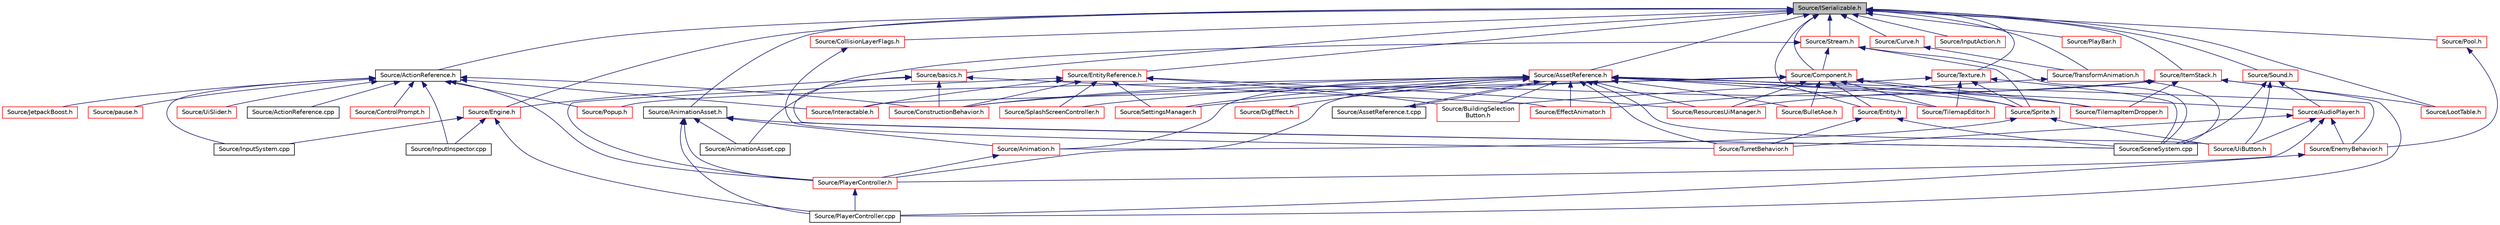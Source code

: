 digraph "Source/ISerializable.h"
{
 // LATEX_PDF_SIZE
  edge [fontname="Helvetica",fontsize="10",labelfontname="Helvetica",labelfontsize="10"];
  node [fontname="Helvetica",fontsize="10",shape=record];
  Node1 [label="Source/ISerializable.h",height=0.2,width=0.4,color="black", fillcolor="grey75", style="filled", fontcolor="black",tooltip="interface for all serializable objects"];
  Node1 -> Node2 [dir="back",color="midnightblue",fontsize="10",style="solid"];
  Node2 [label="Source/ActionReference.h",height=0.2,width=0.4,color="black", fillcolor="white", style="filled",URL="$ActionReference_8h.html",tooltip="a reference to an input Action"];
  Node2 -> Node3 [dir="back",color="midnightblue",fontsize="10",style="solid"];
  Node3 [label="Source/ActionReference.cpp",height=0.2,width=0.4,color="black", fillcolor="white", style="filled",URL="$ActionReference_8cpp.html",tooltip="a reference to an input Action"];
  Node2 -> Node4 [dir="back",color="midnightblue",fontsize="10",style="solid"];
  Node4 [label="Source/ConstructionBehavior.h",height=0.2,width=0.4,color="red", fillcolor="white", style="filled",URL="$ConstructionBehavior_8h.html",tooltip="handles the construction of towers and modification of terrain"];
  Node2 -> Node9 [dir="back",color="midnightblue",fontsize="10",style="solid"];
  Node9 [label="Source/ControlPrompt.h",height=0.2,width=0.4,color="red", fillcolor="white", style="filled",URL="$ControlPrompt_8h.html",tooltip="Displays a control prompt for an ActionReference."];
  Node2 -> Node14 [dir="back",color="midnightblue",fontsize="10",style="solid"];
  Node14 [label="Source/InputInspector.cpp",height=0.2,width=0.4,color="black", fillcolor="white", style="filled",URL="$InputInspector_8cpp.html",tooltip="Input system addition, holds Action and Debug info."];
  Node2 -> Node15 [dir="back",color="midnightblue",fontsize="10",style="solid"];
  Node15 [label="Source/InputSystem.cpp",height=0.2,width=0.4,color="black", fillcolor="white", style="filled",URL="$InputSystem_8cpp.html",tooltip="Input system, m_Handles key and mouse inputs."];
  Node2 -> Node16 [dir="back",color="midnightblue",fontsize="10",style="solid"];
  Node16 [label="Source/Interactable.h",height=0.2,width=0.4,color="red", fillcolor="white", style="filled",URL="$Interactable_8h.html",tooltip="Component which can be interacted with by pressing a button when nearby."];
  Node2 -> Node23 [dir="back",color="midnightblue",fontsize="10",style="solid"];
  Node23 [label="Source/JetpackBoost.h",height=0.2,width=0.4,color="red", fillcolor="white", style="filled",URL="$JetpackBoost_8h_source.html",tooltip=" "];
  Node2 -> Node24 [dir="back",color="midnightblue",fontsize="10",style="solid"];
  Node24 [label="Source/pause.h",height=0.2,width=0.4,color="red", fillcolor="white", style="filled",URL="$pause_8h.html",tooltip="component that pauses the game"];
  Node2 -> Node26 [dir="back",color="midnightblue",fontsize="10",style="solid"];
  Node26 [label="Source/PlayerController.h",height=0.2,width=0.4,color="red", fillcolor="white", style="filled",URL="$PlayerController_8h.html",tooltip="PlayerController Behaviour Class."];
  Node26 -> Node18 [dir="back",color="midnightblue",fontsize="10",style="solid"];
  Node18 [label="Source/PlayerController.cpp",height=0.2,width=0.4,color="black", fillcolor="white", style="filled",URL="$PlayerController_8cpp.html",tooltip="PlayerController Behaviour Class."];
  Node2 -> Node27 [dir="back",color="midnightblue",fontsize="10",style="solid"];
  Node27 [label="Source/Popup.h",height=0.2,width=0.4,color="red", fillcolor="white", style="filled",URL="$Popup_8h.html",tooltip="A popup is a behavior that will show a popup when a button is pressed."];
  Node2 -> Node29 [dir="back",color="midnightblue",fontsize="10",style="solid"];
  Node29 [label="Source/UiSlider.h",height=0.2,width=0.4,color="red", fillcolor="white", style="filled",URL="$UiSlider_8h.html",tooltip="Ui Slider component."];
  Node1 -> Node31 [dir="back",color="midnightblue",fontsize="10",style="solid"];
  Node31 [label="Source/AnimationAsset.h",height=0.2,width=0.4,color="black", fillcolor="white", style="filled",URL="$AnimationAsset_8h.html",tooltip="Asset that contains information about a spritesheet animation."];
  Node31 -> Node32 [dir="back",color="midnightblue",fontsize="10",style="solid"];
  Node32 [label="Source/Animation.h",height=0.2,width=0.4,color="red", fillcolor="white", style="filled",URL="$Animation_8h.html",tooltip="animation component class"];
  Node32 -> Node26 [dir="back",color="midnightblue",fontsize="10",style="solid"];
  Node31 -> Node36 [dir="back",color="midnightblue",fontsize="10",style="solid"];
  Node36 [label="Source/AnimationAsset.cpp",height=0.2,width=0.4,color="black", fillcolor="white", style="filled",URL="$AnimationAsset_8cpp.html",tooltip="Asset that contains information about a spritesheet animation."];
  Node31 -> Node18 [dir="back",color="midnightblue",fontsize="10",style="solid"];
  Node31 -> Node26 [dir="back",color="midnightblue",fontsize="10",style="solid"];
  Node31 -> Node37 [dir="back",color="midnightblue",fontsize="10",style="solid"];
  Node37 [label="Source/SceneSystem.cpp",height=0.2,width=0.4,color="black", fillcolor="white", style="filled",URL="$SceneSystem_8cpp.html",tooltip="handles the process of resetting and changing scenes"];
  Node1 -> Node38 [dir="back",color="midnightblue",fontsize="10",style="solid"];
  Node38 [label="Source/AssetReference.h",height=0.2,width=0.4,color="red", fillcolor="white", style="filled",URL="$AssetReference_8h.html",tooltip="a reference to an Asset"];
  Node38 -> Node32 [dir="back",color="midnightblue",fontsize="10",style="solid"];
  Node38 -> Node39 [dir="back",color="midnightblue",fontsize="10",style="solid"];
  Node39 [label="Source/AssetReference.t.cpp",height=0.2,width=0.4,color="black", fillcolor="white", style="filled",URL="$AssetReference_8t_8cpp.html",tooltip="a reference to an Asset"];
  Node39 -> Node38 [dir="back",color="midnightblue",fontsize="10",style="solid"];
  Node38 -> Node40 [dir="back",color="midnightblue",fontsize="10",style="solid"];
  Node40 [label="Source/AudioPlayer.h",height=0.2,width=0.4,color="red", fillcolor="white", style="filled",URL="$AudioPlayer_8h.html",tooltip="Component that plays audio."];
  Node40 -> Node42 [dir="back",color="midnightblue",fontsize="10",style="solid"];
  Node42 [label="Source/EnemyBehavior.h",height=0.2,width=0.4,color="red", fillcolor="white", style="filled",URL="$EnemyBehavior_8h_source.html",tooltip=" "];
  Node42 -> Node18 [dir="back",color="midnightblue",fontsize="10",style="solid"];
  Node40 -> Node26 [dir="back",color="midnightblue",fontsize="10",style="solid"];
  Node40 -> Node43 [dir="back",color="midnightblue",fontsize="10",style="solid"];
  Node43 [label="Source/TurretBehavior.h",height=0.2,width=0.4,color="red", fillcolor="white", style="filled",URL="$TurretBehavior_8h_source.html",tooltip=" "];
  Node40 -> Node44 [dir="back",color="midnightblue",fontsize="10",style="solid"];
  Node44 [label="Source/UiButton.h",height=0.2,width=0.4,color="red", fillcolor="white", style="filled",URL="$UiButton_8h.html",tooltip="Ui Button that sends an event when clicked."];
  Node38 -> Node45 [dir="back",color="midnightblue",fontsize="10",style="solid"];
  Node45 [label="Source/BuildingSelection\lButton.h",height=0.2,width=0.4,color="red", fillcolor="white", style="filled",URL="$BuildingSelectionButton_8h.html",tooltip="button that selects which building the ConstructionManager should place"];
  Node38 -> Node46 [dir="back",color="midnightblue",fontsize="10",style="solid"];
  Node46 [label="Source/BulletAoe.h",height=0.2,width=0.4,color="red", fillcolor="white", style="filled",URL="$BulletAoe_8h_source.html",tooltip=" "];
  Node38 -> Node4 [dir="back",color="midnightblue",fontsize="10",style="solid"];
  Node38 -> Node47 [dir="back",color="midnightblue",fontsize="10",style="solid"];
  Node47 [label="Source/DigEffect.h",height=0.2,width=0.4,color="red", fillcolor="white", style="filled",URL="$DigEffect_8h_source.html",tooltip=" "];
  Node38 -> Node48 [dir="back",color="midnightblue",fontsize="10",style="solid"];
  Node48 [label="Source/EffectAnimator.h",height=0.2,width=0.4,color="red", fillcolor="white", style="filled",URL="$EffectAnimator_8h.html",tooltip="Component that animates a Transform's matrix."];
  Node38 -> Node42 [dir="back",color="midnightblue",fontsize="10",style="solid"];
  Node38 -> Node26 [dir="back",color="midnightblue",fontsize="10",style="solid"];
  Node38 -> Node27 [dir="back",color="midnightblue",fontsize="10",style="solid"];
  Node38 -> Node50 [dir="back",color="midnightblue",fontsize="10",style="solid"];
  Node50 [label="Source/ResourcesUiManager.h",height=0.2,width=0.4,color="red", fillcolor="white", style="filled",URL="$ResourcesUiManager_8h.html",tooltip="Component that manages the UI for displaying what resources a player currently has."];
  Node38 -> Node52 [dir="back",color="midnightblue",fontsize="10",style="solid"];
  Node52 [label="Source/SettingsManager.h",height=0.2,width=0.4,color="red", fillcolor="white", style="filled",URL="$SettingsManager_8h.html",tooltip="Settings Manager Class."];
  Node38 -> Node53 [dir="back",color="midnightblue",fontsize="10",style="solid"];
  Node53 [label="Source/SplashScreenController.h",height=0.2,width=0.4,color="red", fillcolor="white", style="filled",URL="$SplashScreenController_8h_source.html",tooltip=" "];
  Node38 -> Node54 [dir="back",color="midnightblue",fontsize="10",style="solid"];
  Node54 [label="Source/Sprite.h",height=0.2,width=0.4,color="red", fillcolor="white", style="filled",URL="$Sprite_8h_source.html",tooltip=" "];
  Node54 -> Node32 [dir="back",color="midnightblue",fontsize="10",style="solid"];
  Node54 -> Node44 [dir="back",color="midnightblue",fontsize="10",style="solid"];
  Node38 -> Node76 [dir="back",color="midnightblue",fontsize="10",style="solid"];
  Node76 [label="Source/TilemapEditor.h",height=0.2,width=0.4,color="red", fillcolor="white", style="filled",URL="$TilemapEditor_8h.html",tooltip="Component that allows direct editing of a Tilemap."];
  Node38 -> Node77 [dir="back",color="midnightblue",fontsize="10",style="solid"];
  Node77 [label="Source/TilemapItemDropper.h",height=0.2,width=0.4,color="red", fillcolor="white", style="filled",URL="$TilemapItemDropper_8h.html",tooltip="Drops an item whenever a tile is broken."];
  Node38 -> Node43 [dir="back",color="midnightblue",fontsize="10",style="solid"];
  Node38 -> Node44 [dir="back",color="midnightblue",fontsize="10",style="solid"];
  Node1 -> Node79 [dir="back",color="midnightblue",fontsize="10",style="solid"];
  Node79 [label="Source/basics.h",height=0.2,width=0.4,color="red", fillcolor="white", style="filled",URL="$basics_8h_source.html",tooltip=" "];
  Node79 -> Node4 [dir="back",color="midnightblue",fontsize="10",style="solid"];
  Node79 -> Node48 [dir="back",color="midnightblue",fontsize="10",style="solid"];
  Node79 -> Node140 [dir="back",color="midnightblue",fontsize="10",style="solid"];
  Node140 [label="Source/Engine.h",height=0.2,width=0.4,color="red", fillcolor="white", style="filled",URL="$Engine_8h.html",tooltip="Engine class."];
  Node140 -> Node14 [dir="back",color="midnightblue",fontsize="10",style="solid"];
  Node140 -> Node15 [dir="back",color="midnightblue",fontsize="10",style="solid"];
  Node140 -> Node18 [dir="back",color="midnightblue",fontsize="10",style="solid"];
  Node79 -> Node37 [dir="back",color="midnightblue",fontsize="10",style="solid"];
  Node1 -> Node171 [dir="back",color="midnightblue",fontsize="10",style="solid"];
  Node171 [label="Source/CollisionLayerFlags.h",height=0.2,width=0.4,color="red", fillcolor="white", style="filled",URL="$CollisionLayerFlags_8h.html",tooltip="struct that determines which collision layers to interact with"];
  Node171 -> Node43 [dir="back",color="midnightblue",fontsize="10",style="solid"];
  Node1 -> Node174 [dir="back",color="midnightblue",fontsize="10",style="solid"];
  Node174 [label="Source/Component.h",height=0.2,width=0.4,color="red", fillcolor="white", style="filled",URL="$Component_8h.html",tooltip="Virtual component header."];
  Node174 -> Node46 [dir="back",color="midnightblue",fontsize="10",style="solid"];
  Node174 -> Node188 [dir="back",color="midnightblue",fontsize="10",style="solid"];
  Node188 [label="Source/Entity.h",height=0.2,width=0.4,color="red", fillcolor="white", style="filled",URL="$Entity_8h.html",tooltip="Entity class which holds Components."];
  Node188 -> Node37 [dir="back",color="midnightblue",fontsize="10",style="solid"];
  Node188 -> Node43 [dir="back",color="midnightblue",fontsize="10",style="solid"];
  Node174 -> Node16 [dir="back",color="midnightblue",fontsize="10",style="solid"];
  Node174 -> Node50 [dir="back",color="midnightblue",fontsize="10",style="solid"];
  Node174 -> Node52 [dir="back",color="midnightblue",fontsize="10",style="solid"];
  Node174 -> Node54 [dir="back",color="midnightblue",fontsize="10",style="solid"];
  Node174 -> Node76 [dir="back",color="midnightblue",fontsize="10",style="solid"];
  Node174 -> Node77 [dir="back",color="midnightblue",fontsize="10",style="solid"];
  Node1 -> Node137 [dir="back",color="midnightblue",fontsize="10",style="solid"];
  Node137 [label="Source/Curve.h",height=0.2,width=0.4,color="red", fillcolor="white", style="filled",URL="$Curve_8h.html",tooltip="class for interpolating between sequences of values"];
  Node137 -> Node138 [dir="back",color="midnightblue",fontsize="10",style="solid"];
  Node138 [label="Source/TransformAnimation.h",height=0.2,width=0.4,color="red", fillcolor="white", style="filled",URL="$TransformAnimation_8h.html",tooltip="Asset that animates a Transform with Curves."];
  Node138 -> Node48 [dir="back",color="midnightblue",fontsize="10",style="solid"];
  Node138 -> Node37 [dir="back",color="midnightblue",fontsize="10",style="solid"];
  Node1 -> Node140 [dir="back",color="midnightblue",fontsize="10",style="solid"];
  Node1 -> Node188 [dir="back",color="midnightblue",fontsize="10",style="solid"];
  Node1 -> Node200 [dir="back",color="midnightblue",fontsize="10",style="solid"];
  Node200 [label="Source/EntityReference.h",height=0.2,width=0.4,color="red", fillcolor="white", style="filled",URL="$EntityReference_8h.html",tooltip="a reference to an Entity in the scene"];
  Node200 -> Node45 [dir="back",color="midnightblue",fontsize="10",style="solid"];
  Node200 -> Node4 [dir="back",color="midnightblue",fontsize="10",style="solid"];
  Node200 -> Node16 [dir="back",color="midnightblue",fontsize="10",style="solid"];
  Node200 -> Node26 [dir="back",color="midnightblue",fontsize="10",style="solid"];
  Node200 -> Node50 [dir="back",color="midnightblue",fontsize="10",style="solid"];
  Node200 -> Node52 [dir="back",color="midnightblue",fontsize="10",style="solid"];
  Node200 -> Node53 [dir="back",color="midnightblue",fontsize="10",style="solid"];
  Node1 -> Node201 [dir="back",color="midnightblue",fontsize="10",style="solid"];
  Node201 [label="Source/InputAction.h",height=0.2,width=0.4,color="red", fillcolor="white", style="filled",URL="$InputAction_8h.html",tooltip="action class, used to track an action with dynamic input"];
  Node1 -> Node202 [dir="back",color="midnightblue",fontsize="10",style="solid"];
  Node202 [label="Source/ItemStack.h",height=0.2,width=0.4,color="red", fillcolor="white", style="filled",URL="$ItemStack_8h.html",tooltip="a stack of multiple items of the same type"];
  Node202 -> Node4 [dir="back",color="midnightblue",fontsize="10",style="solid"];
  Node202 -> Node203 [dir="back",color="midnightblue",fontsize="10",style="solid"];
  Node203 [label="Source/LootTable.h",height=0.2,width=0.4,color="red", fillcolor="white", style="filled",URL="$LootTable_8h.html",tooltip="class for dropping configurable loot"];
  Node202 -> Node18 [dir="back",color="midnightblue",fontsize="10",style="solid"];
  Node202 -> Node50 [dir="back",color="midnightblue",fontsize="10",style="solid"];
  Node202 -> Node77 [dir="back",color="midnightblue",fontsize="10",style="solid"];
  Node1 -> Node203 [dir="back",color="midnightblue",fontsize="10",style="solid"];
  Node1 -> Node204 [dir="back",color="midnightblue",fontsize="10",style="solid"];
  Node204 [label="Source/PlayBar.h",height=0.2,width=0.4,color="red", fillcolor="white", style="filled",URL="$PlayBar_8h.html",tooltip="UI Bar that handles playing, pausing, and autosaves of the scene."];
  Node1 -> Node129 [dir="back",color="midnightblue",fontsize="10",style="solid"];
  Node129 [label="Source/Pool.h",height=0.2,width=0.4,color="red", fillcolor="white", style="filled",URL="$Pool_8h.html",tooltip="Used for Pools like Time or Health."];
  Node129 -> Node42 [dir="back",color="midnightblue",fontsize="10",style="solid"];
  Node1 -> Node205 [dir="back",color="midnightblue",fontsize="10",style="solid"];
  Node205 [label="Source/Sound.h",height=0.2,width=0.4,color="red", fillcolor="white", style="filled",URL="$Sound_8h.html",tooltip="Wrapper class for FMOD sounds."];
  Node205 -> Node40 [dir="back",color="midnightblue",fontsize="10",style="solid"];
  Node205 -> Node37 [dir="back",color="midnightblue",fontsize="10",style="solid"];
  Node205 -> Node44 [dir="back",color="midnightblue",fontsize="10",style="solid"];
  Node1 -> Node206 [dir="back",color="midnightblue",fontsize="10",style="solid"];
  Node206 [label="Source/Stream.h",height=0.2,width=0.4,color="red", fillcolor="white", style="filled",URL="$Stream_8h.html",tooltip="JSON File reading/writing."];
  Node206 -> Node36 [dir="back",color="midnightblue",fontsize="10",style="solid"];
  Node206 -> Node174 [dir="back",color="midnightblue",fontsize="10",style="solid"];
  Node206 -> Node37 [dir="back",color="midnightblue",fontsize="10",style="solid"];
  Node206 -> Node54 [dir="back",color="midnightblue",fontsize="10",style="solid"];
  Node1 -> Node208 [dir="back",color="midnightblue",fontsize="10",style="solid"];
  Node208 [label="Source/Texture.h",height=0.2,width=0.4,color="red", fillcolor="white", style="filled",URL="$Texture_8h.html",tooltip="Header for the OpenGL texture wrapper."];
  Node208 -> Node45 [dir="back",color="midnightblue",fontsize="10",style="solid"];
  Node208 -> Node37 [dir="back",color="midnightblue",fontsize="10",style="solid"];
  Node208 -> Node54 [dir="back",color="midnightblue",fontsize="10",style="solid"];
  Node208 -> Node76 [dir="back",color="midnightblue",fontsize="10",style="solid"];
  Node1 -> Node138 [dir="back",color="midnightblue",fontsize="10",style="solid"];
}

